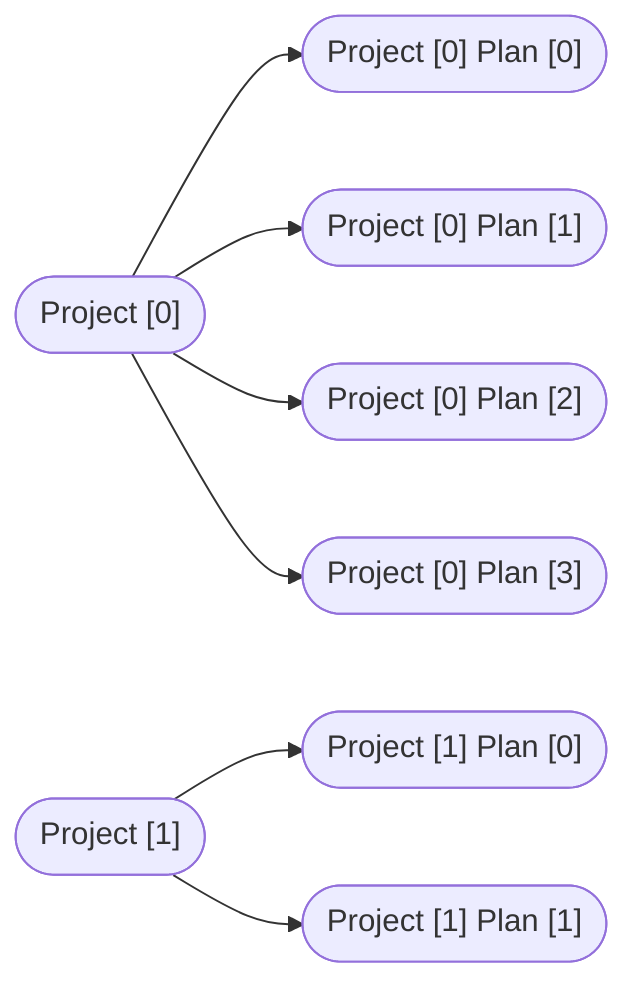 flowchart LR
    PR1(["Project [0]"])
    PL1(["Project [0] Plan [0]"])
    PL2(["Project [0] Plan [1]"])
    PL3(["Project [0] Plan [2]"])
    PL4(["Project [0] Plan [3]"])

    PR2(["Project [1]"])
    PL5(["Project [1] Plan [0]"])
    PL6(["Project [1] Plan [1]"])

    PR1 --> PL1
    PR1 --> PL2
    PR1 --> PL3
    PR1 --> PL4

    PR2 --> PL5
    PR2 --> PL6